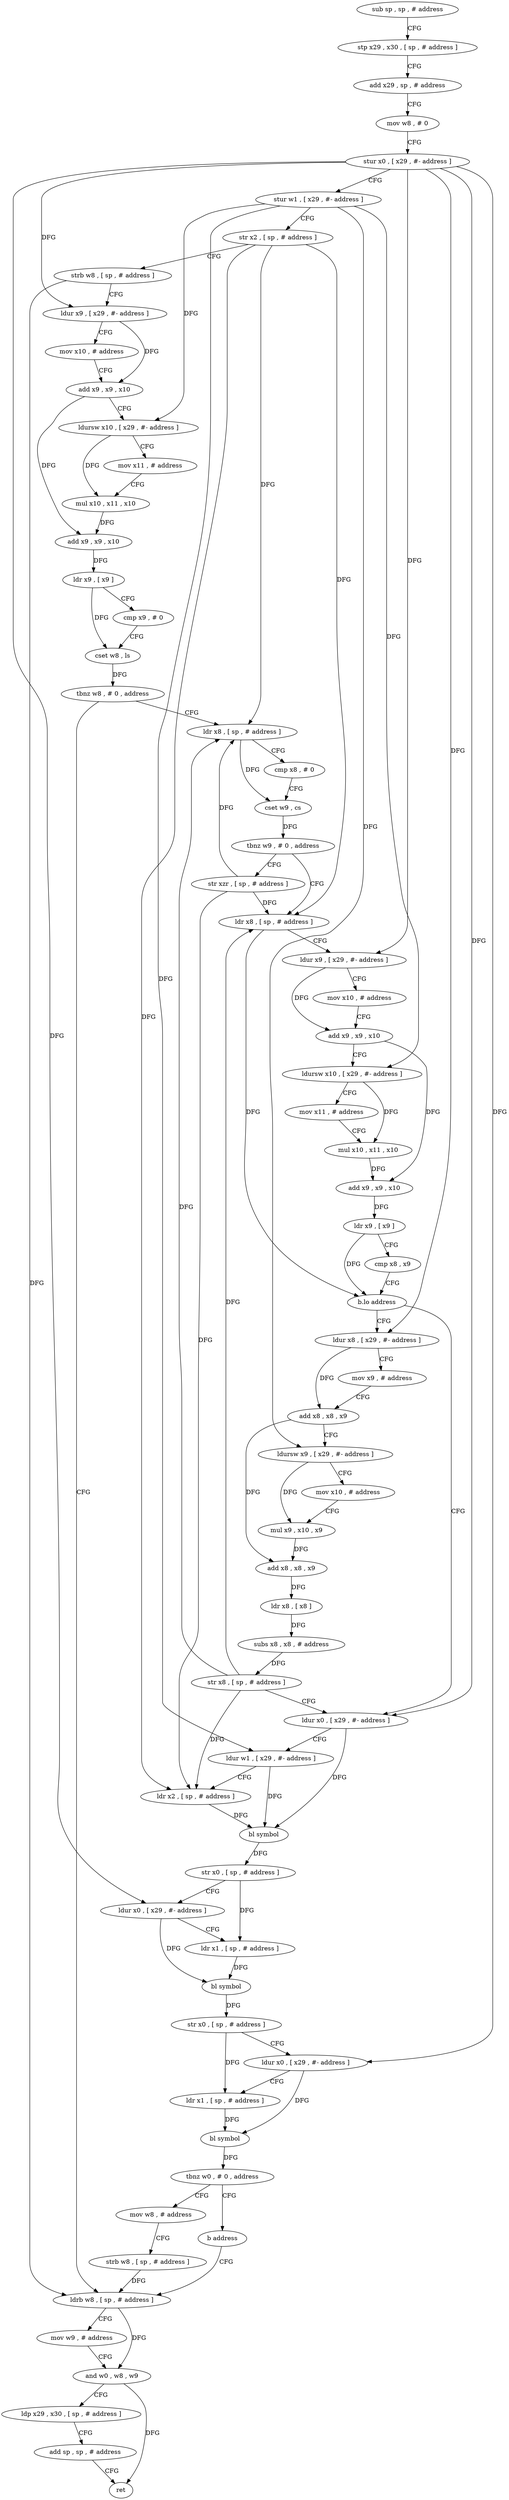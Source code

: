 digraph "func" {
"72072" [label = "sub sp , sp , # address" ]
"72076" [label = "stp x29 , x30 , [ sp , # address ]" ]
"72080" [label = "add x29 , sp , # address" ]
"72084" [label = "mov w8 , # 0" ]
"72088" [label = "stur x0 , [ x29 , #- address ]" ]
"72092" [label = "stur w1 , [ x29 , #- address ]" ]
"72096" [label = "str x2 , [ sp , # address ]" ]
"72100" [label = "strb w8 , [ sp , # address ]" ]
"72104" [label = "ldur x9 , [ x29 , #- address ]" ]
"72108" [label = "mov x10 , # address" ]
"72112" [label = "add x9 , x9 , x10" ]
"72116" [label = "ldursw x10 , [ x29 , #- address ]" ]
"72120" [label = "mov x11 , # address" ]
"72124" [label = "mul x10 , x11 , x10" ]
"72128" [label = "add x9 , x9 , x10" ]
"72132" [label = "ldr x9 , [ x9 ]" ]
"72136" [label = "cmp x9 , # 0" ]
"72140" [label = "cset w8 , ls" ]
"72144" [label = "tbnz w8 , # 0 , address" ]
"72316" [label = "ldrb w8 , [ sp , # address ]" ]
"72148" [label = "ldr x8 , [ sp , # address ]" ]
"72320" [label = "mov w9 , # address" ]
"72324" [label = "and w0 , w8 , w9" ]
"72328" [label = "ldp x29 , x30 , [ sp , # address ]" ]
"72332" [label = "add sp , sp , # address" ]
"72336" [label = "ret" ]
"72152" [label = "cmp x8 , # 0" ]
"72156" [label = "cset w9 , cs" ]
"72160" [label = "tbnz w9 , # 0 , address" ]
"72168" [label = "ldr x8 , [ sp , # address ]" ]
"72164" [label = "str xzr , [ sp , # address ]" ]
"72172" [label = "ldur x9 , [ x29 , #- address ]" ]
"72176" [label = "mov x10 , # address" ]
"72180" [label = "add x9 , x9 , x10" ]
"72184" [label = "ldursw x10 , [ x29 , #- address ]" ]
"72188" [label = "mov x11 , # address" ]
"72192" [label = "mul x10 , x11 , x10" ]
"72196" [label = "add x9 , x9 , x10" ]
"72200" [label = "ldr x9 , [ x9 ]" ]
"72204" [label = "cmp x8 , x9" ]
"72208" [label = "b.lo address" ]
"72252" [label = "ldur x0 , [ x29 , #- address ]" ]
"72212" [label = "ldur x8 , [ x29 , #- address ]" ]
"72256" [label = "ldur w1 , [ x29 , #- address ]" ]
"72260" [label = "ldr x2 , [ sp , # address ]" ]
"72264" [label = "bl symbol" ]
"72268" [label = "str x0 , [ sp , # address ]" ]
"72272" [label = "ldur x0 , [ x29 , #- address ]" ]
"72276" [label = "ldr x1 , [ sp , # address ]" ]
"72280" [label = "bl symbol" ]
"72284" [label = "str x0 , [ sp , # address ]" ]
"72288" [label = "ldur x0 , [ x29 , #- address ]" ]
"72292" [label = "ldr x1 , [ sp , # address ]" ]
"72296" [label = "bl symbol" ]
"72300" [label = "tbnz w0 , # 0 , address" ]
"72308" [label = "mov w8 , # address" ]
"72304" [label = "b address" ]
"72216" [label = "mov x9 , # address" ]
"72220" [label = "add x8 , x8 , x9" ]
"72224" [label = "ldursw x9 , [ x29 , #- address ]" ]
"72228" [label = "mov x10 , # address" ]
"72232" [label = "mul x9 , x10 , x9" ]
"72236" [label = "add x8 , x8 , x9" ]
"72240" [label = "ldr x8 , [ x8 ]" ]
"72244" [label = "subs x8 , x8 , # address" ]
"72248" [label = "str x8 , [ sp , # address ]" ]
"72312" [label = "strb w8 , [ sp , # address ]" ]
"72072" -> "72076" [ label = "CFG" ]
"72076" -> "72080" [ label = "CFG" ]
"72080" -> "72084" [ label = "CFG" ]
"72084" -> "72088" [ label = "CFG" ]
"72088" -> "72092" [ label = "CFG" ]
"72088" -> "72104" [ label = "DFG" ]
"72088" -> "72172" [ label = "DFG" ]
"72088" -> "72252" [ label = "DFG" ]
"72088" -> "72272" [ label = "DFG" ]
"72088" -> "72288" [ label = "DFG" ]
"72088" -> "72212" [ label = "DFG" ]
"72092" -> "72096" [ label = "CFG" ]
"72092" -> "72116" [ label = "DFG" ]
"72092" -> "72184" [ label = "DFG" ]
"72092" -> "72256" [ label = "DFG" ]
"72092" -> "72224" [ label = "DFG" ]
"72096" -> "72100" [ label = "CFG" ]
"72096" -> "72148" [ label = "DFG" ]
"72096" -> "72168" [ label = "DFG" ]
"72096" -> "72260" [ label = "DFG" ]
"72100" -> "72104" [ label = "CFG" ]
"72100" -> "72316" [ label = "DFG" ]
"72104" -> "72108" [ label = "CFG" ]
"72104" -> "72112" [ label = "DFG" ]
"72108" -> "72112" [ label = "CFG" ]
"72112" -> "72116" [ label = "CFG" ]
"72112" -> "72128" [ label = "DFG" ]
"72116" -> "72120" [ label = "CFG" ]
"72116" -> "72124" [ label = "DFG" ]
"72120" -> "72124" [ label = "CFG" ]
"72124" -> "72128" [ label = "DFG" ]
"72128" -> "72132" [ label = "DFG" ]
"72132" -> "72136" [ label = "CFG" ]
"72132" -> "72140" [ label = "DFG" ]
"72136" -> "72140" [ label = "CFG" ]
"72140" -> "72144" [ label = "DFG" ]
"72144" -> "72316" [ label = "CFG" ]
"72144" -> "72148" [ label = "CFG" ]
"72316" -> "72320" [ label = "CFG" ]
"72316" -> "72324" [ label = "DFG" ]
"72148" -> "72152" [ label = "CFG" ]
"72148" -> "72156" [ label = "DFG" ]
"72320" -> "72324" [ label = "CFG" ]
"72324" -> "72328" [ label = "CFG" ]
"72324" -> "72336" [ label = "DFG" ]
"72328" -> "72332" [ label = "CFG" ]
"72332" -> "72336" [ label = "CFG" ]
"72152" -> "72156" [ label = "CFG" ]
"72156" -> "72160" [ label = "DFG" ]
"72160" -> "72168" [ label = "CFG" ]
"72160" -> "72164" [ label = "CFG" ]
"72168" -> "72172" [ label = "CFG" ]
"72168" -> "72208" [ label = "DFG" ]
"72164" -> "72168" [ label = "DFG" ]
"72164" -> "72148" [ label = "DFG" ]
"72164" -> "72260" [ label = "DFG" ]
"72172" -> "72176" [ label = "CFG" ]
"72172" -> "72180" [ label = "DFG" ]
"72176" -> "72180" [ label = "CFG" ]
"72180" -> "72184" [ label = "CFG" ]
"72180" -> "72196" [ label = "DFG" ]
"72184" -> "72188" [ label = "CFG" ]
"72184" -> "72192" [ label = "DFG" ]
"72188" -> "72192" [ label = "CFG" ]
"72192" -> "72196" [ label = "DFG" ]
"72196" -> "72200" [ label = "DFG" ]
"72200" -> "72204" [ label = "CFG" ]
"72200" -> "72208" [ label = "DFG" ]
"72204" -> "72208" [ label = "CFG" ]
"72208" -> "72252" [ label = "CFG" ]
"72208" -> "72212" [ label = "CFG" ]
"72252" -> "72256" [ label = "CFG" ]
"72252" -> "72264" [ label = "DFG" ]
"72212" -> "72216" [ label = "CFG" ]
"72212" -> "72220" [ label = "DFG" ]
"72256" -> "72260" [ label = "CFG" ]
"72256" -> "72264" [ label = "DFG" ]
"72260" -> "72264" [ label = "DFG" ]
"72264" -> "72268" [ label = "DFG" ]
"72268" -> "72272" [ label = "CFG" ]
"72268" -> "72276" [ label = "DFG" ]
"72272" -> "72276" [ label = "CFG" ]
"72272" -> "72280" [ label = "DFG" ]
"72276" -> "72280" [ label = "DFG" ]
"72280" -> "72284" [ label = "DFG" ]
"72284" -> "72288" [ label = "CFG" ]
"72284" -> "72292" [ label = "DFG" ]
"72288" -> "72292" [ label = "CFG" ]
"72288" -> "72296" [ label = "DFG" ]
"72292" -> "72296" [ label = "DFG" ]
"72296" -> "72300" [ label = "DFG" ]
"72300" -> "72308" [ label = "CFG" ]
"72300" -> "72304" [ label = "CFG" ]
"72308" -> "72312" [ label = "CFG" ]
"72304" -> "72316" [ label = "CFG" ]
"72216" -> "72220" [ label = "CFG" ]
"72220" -> "72224" [ label = "CFG" ]
"72220" -> "72236" [ label = "DFG" ]
"72224" -> "72228" [ label = "CFG" ]
"72224" -> "72232" [ label = "DFG" ]
"72228" -> "72232" [ label = "CFG" ]
"72232" -> "72236" [ label = "DFG" ]
"72236" -> "72240" [ label = "DFG" ]
"72240" -> "72244" [ label = "DFG" ]
"72244" -> "72248" [ label = "DFG" ]
"72248" -> "72252" [ label = "CFG" ]
"72248" -> "72148" [ label = "DFG" ]
"72248" -> "72168" [ label = "DFG" ]
"72248" -> "72260" [ label = "DFG" ]
"72312" -> "72316" [ label = "DFG" ]
}
